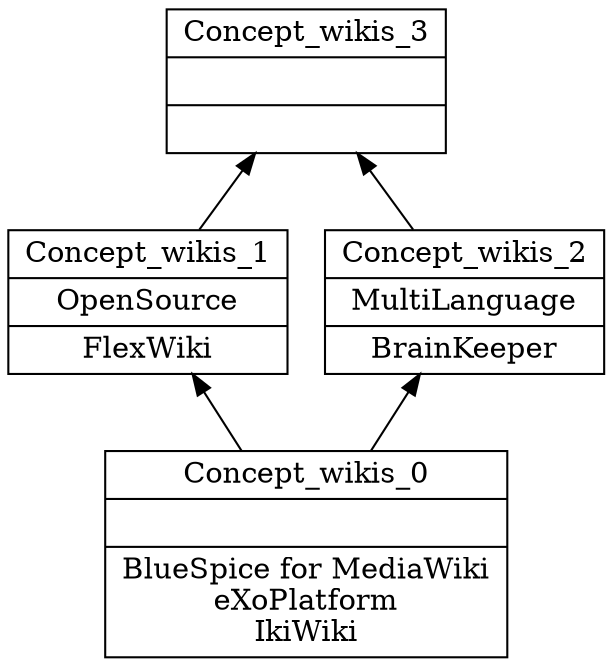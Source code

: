 digraph G { 
	rankdir=BT;
1 [shape=record,label="{Concept_wikis_3||}"];
2 [shape=record,label="{Concept_wikis_1|OpenSource\n|FlexWiki\n}"];
3 [shape=record,label="{Concept_wikis_0||BlueSpice for MediaWiki\neXoPlatform\nIkiWiki\n}"];
4 [shape=record,label="{Concept_wikis_2|MultiLanguage\n|BrainKeeper\n}"];
	2 -> 1
	4 -> 1
	3 -> 2
	3 -> 4
}